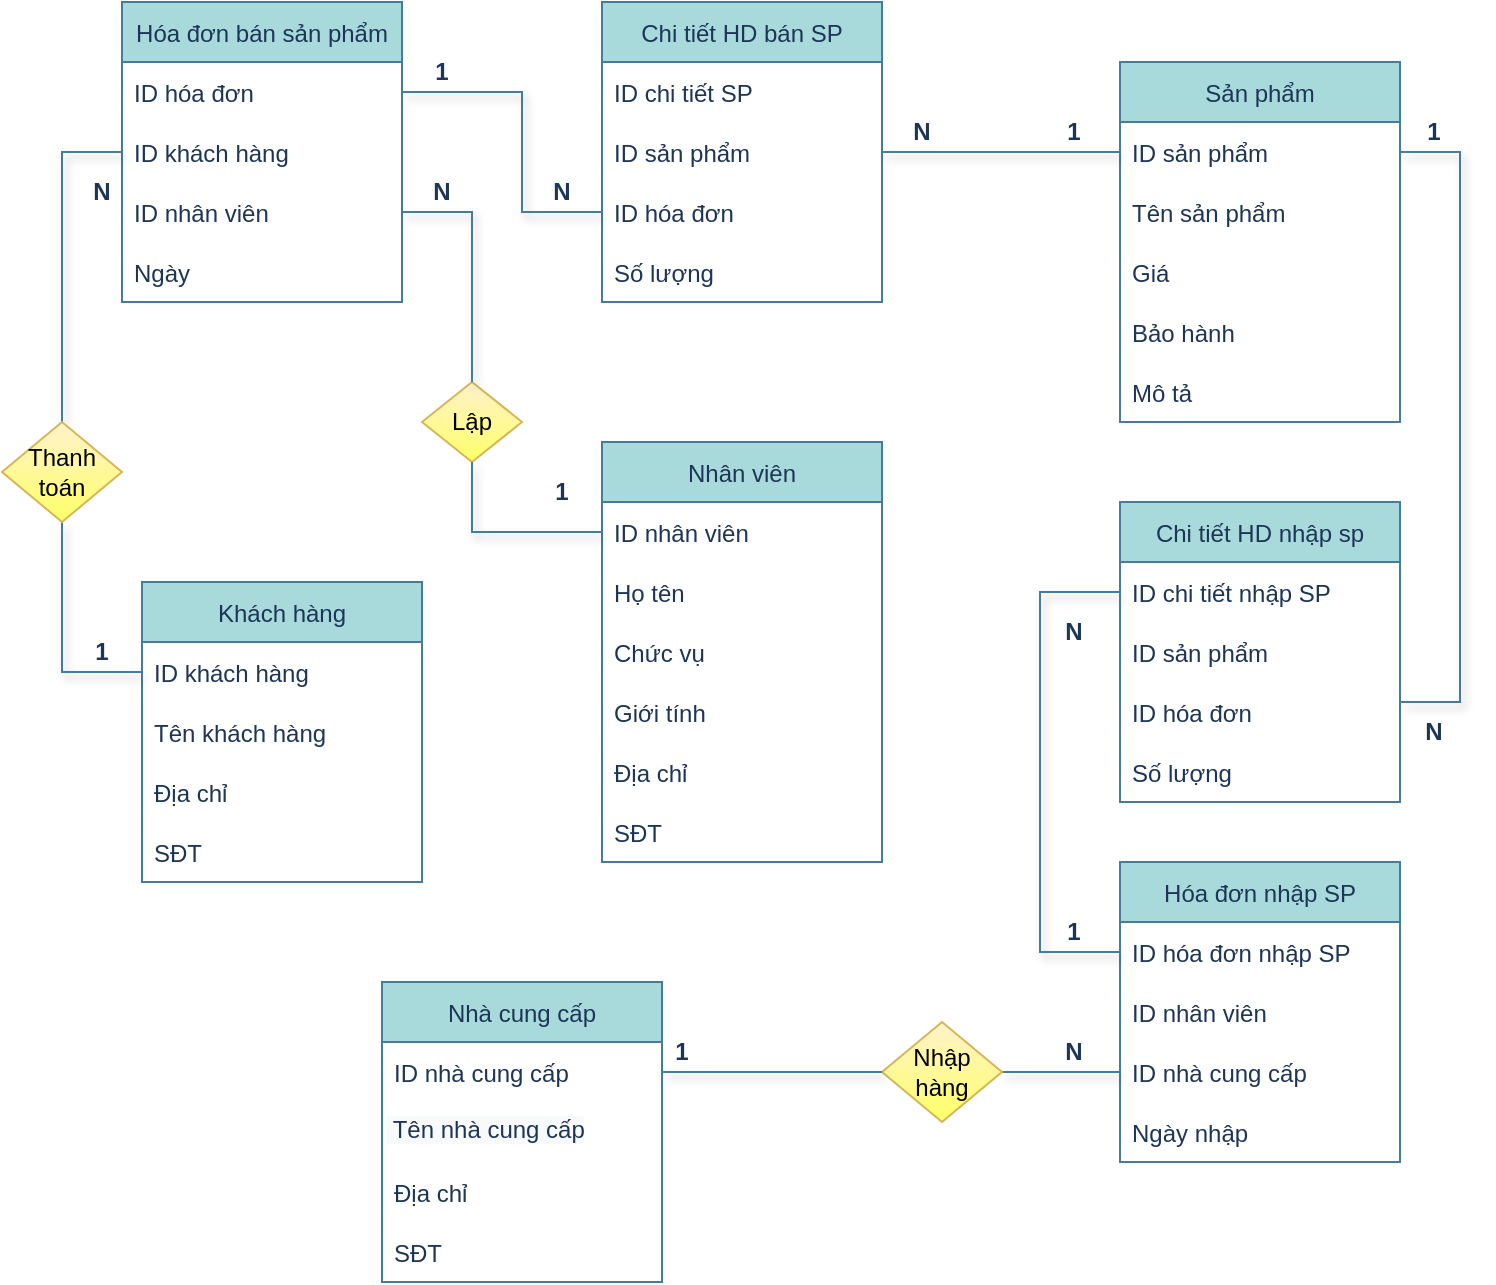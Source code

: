 <mxfile version="16.2.4" type="github">
  <diagram id="dGMib69D_cBfETXL7jhn" name="Page-1">
    <mxGraphModel dx="1038" dy="513" grid="1" gridSize="10" guides="1" tooltips="1" connect="1" arrows="1" fold="1" page="1" pageScale="1" pageWidth="827" pageHeight="1169" background="#FFFFFF" math="0" shadow="0">
      <root>
        <mxCell id="0" />
        <mxCell id="1" parent="0" />
        <mxCell id="uv5CzfROaBmRkuvhpo79-32" value="Hóa đơn bán sản phẩm" style="swimlane;fontStyle=0;childLayout=stackLayout;horizontal=1;startSize=30;horizontalStack=0;resizeParent=1;resizeParentMax=0;resizeLast=0;collapsible=1;marginBottom=0;fillColor=#A8DADC;strokeColor=#457B9D;fontColor=#1D3557;" parent="1" vertex="1">
          <mxGeometry x="94" y="20" width="140" height="150" as="geometry">
            <mxRectangle x="40" y="40" width="140" height="30" as="alternateBounds" />
          </mxGeometry>
        </mxCell>
        <mxCell id="uv5CzfROaBmRkuvhpo79-33" value="ID hóa đơn" style="text;strokeColor=none;fillColor=none;align=left;verticalAlign=middle;spacingLeft=4;spacingRight=4;overflow=hidden;points=[[0,0.5],[1,0.5]];portConstraint=eastwest;rotatable=0;fontColor=#1D3557;" parent="uv5CzfROaBmRkuvhpo79-32" vertex="1">
          <mxGeometry y="30" width="140" height="30" as="geometry" />
        </mxCell>
        <mxCell id="uv5CzfROaBmRkuvhpo79-35" value="ID khách hàng" style="text;strokeColor=none;fillColor=none;align=left;verticalAlign=middle;spacingLeft=4;spacingRight=4;overflow=hidden;points=[[0,0.5],[1,0.5]];portConstraint=eastwest;rotatable=0;fontColor=#1D3557;" parent="uv5CzfROaBmRkuvhpo79-32" vertex="1">
          <mxGeometry y="60" width="140" height="30" as="geometry" />
        </mxCell>
        <mxCell id="uv5CzfROaBmRkuvhpo79-34" value="ID nhân viên" style="text;strokeColor=none;fillColor=none;align=left;verticalAlign=middle;spacingLeft=4;spacingRight=4;overflow=hidden;points=[[0,0.5],[1,0.5]];portConstraint=eastwest;rotatable=0;fontColor=#1D3557;" parent="uv5CzfROaBmRkuvhpo79-32" vertex="1">
          <mxGeometry y="90" width="140" height="30" as="geometry" />
        </mxCell>
        <mxCell id="uv5CzfROaBmRkuvhpo79-85" value="Ngày" style="text;strokeColor=none;fillColor=none;align=left;verticalAlign=middle;spacingLeft=4;spacingRight=4;overflow=hidden;points=[[0,0.5],[1,0.5]];portConstraint=eastwest;rotatable=0;fontColor=#1D3557;" parent="uv5CzfROaBmRkuvhpo79-32" vertex="1">
          <mxGeometry y="120" width="140" height="30" as="geometry" />
        </mxCell>
        <mxCell id="uv5CzfROaBmRkuvhpo79-40" value="Hóa đơn nhập SP" style="swimlane;fontStyle=0;childLayout=stackLayout;horizontal=1;startSize=30;horizontalStack=0;resizeParent=1;resizeParentMax=0;resizeLast=0;collapsible=1;marginBottom=0;fillColor=#A8DADC;strokeColor=#457B9D;fontColor=#1D3557;" parent="1" vertex="1">
          <mxGeometry x="593" y="450" width="140" height="150" as="geometry">
            <mxRectangle x="610" y="600" width="170" height="30" as="alternateBounds" />
          </mxGeometry>
        </mxCell>
        <mxCell id="uv5CzfROaBmRkuvhpo79-41" value="ID hóa đơn nhập SP" style="text;strokeColor=none;fillColor=none;align=left;verticalAlign=middle;spacingLeft=4;spacingRight=4;overflow=hidden;points=[[0,0.5],[1,0.5]];portConstraint=eastwest;rotatable=0;fontColor=#1D3557;" parent="uv5CzfROaBmRkuvhpo79-40" vertex="1">
          <mxGeometry y="30" width="140" height="30" as="geometry" />
        </mxCell>
        <mxCell id="uv5CzfROaBmRkuvhpo79-42" value="ID nhân viên" style="text;strokeColor=none;fillColor=none;align=left;verticalAlign=middle;spacingLeft=4;spacingRight=4;overflow=hidden;points=[[0,0.5],[1,0.5]];portConstraint=eastwest;rotatable=0;fontColor=#1D3557;" parent="uv5CzfROaBmRkuvhpo79-40" vertex="1">
          <mxGeometry y="60" width="140" height="30" as="geometry" />
        </mxCell>
        <mxCell id="L0eSTbh8aa3jM8EI-2dH-5" value="ID nhà cung cấp" style="text;strokeColor=none;fillColor=none;align=left;verticalAlign=middle;spacingLeft=4;spacingRight=4;overflow=hidden;points=[[0,0.5],[1,0.5]];portConstraint=eastwest;rotatable=0;fontColor=#1D3557;" vertex="1" parent="uv5CzfROaBmRkuvhpo79-40">
          <mxGeometry y="90" width="140" height="30" as="geometry" />
        </mxCell>
        <mxCell id="uv5CzfROaBmRkuvhpo79-43" value="Ngày nhập" style="text;strokeColor=none;fillColor=none;align=left;verticalAlign=middle;spacingLeft=4;spacingRight=4;overflow=hidden;points=[[0,0.5],[1,0.5]];portConstraint=eastwest;rotatable=0;fontColor=#1D3557;" parent="uv5CzfROaBmRkuvhpo79-40" vertex="1">
          <mxGeometry y="120" width="140" height="30" as="geometry" />
        </mxCell>
        <mxCell id="uv5CzfROaBmRkuvhpo79-44" value="Chi tiết HD bán SP" style="swimlane;fontStyle=0;childLayout=stackLayout;horizontal=1;startSize=30;horizontalStack=0;resizeParent=1;resizeParentMax=0;resizeLast=0;collapsible=1;marginBottom=0;fillColor=#A8DADC;strokeColor=#457B9D;fontColor=#1D3557;" parent="1" vertex="1">
          <mxGeometry x="334" y="20" width="140" height="150" as="geometry">
            <mxRectangle x="390" y="30" width="140" height="50" as="alternateBounds" />
          </mxGeometry>
        </mxCell>
        <mxCell id="uv5CzfROaBmRkuvhpo79-45" value="ID chi tiết SP" style="text;strokeColor=none;fillColor=none;align=left;verticalAlign=middle;spacingLeft=4;spacingRight=4;overflow=hidden;points=[[0,0.5],[1,0.5]];portConstraint=eastwest;rotatable=0;fontColor=#1D3557;" parent="uv5CzfROaBmRkuvhpo79-44" vertex="1">
          <mxGeometry y="30" width="140" height="30" as="geometry" />
        </mxCell>
        <mxCell id="uv5CzfROaBmRkuvhpo79-46" value="ID sản phẩm" style="text;strokeColor=none;fillColor=none;align=left;verticalAlign=middle;spacingLeft=4;spacingRight=4;overflow=hidden;points=[[0,0.5],[1,0.5]];portConstraint=eastwest;rotatable=0;fontColor=#1D3557;" parent="uv5CzfROaBmRkuvhpo79-44" vertex="1">
          <mxGeometry y="60" width="140" height="30" as="geometry" />
        </mxCell>
        <mxCell id="L0eSTbh8aa3jM8EI-2dH-1" value="ID hóa đơn" style="text;strokeColor=none;fillColor=none;align=left;verticalAlign=middle;spacingLeft=4;spacingRight=4;overflow=hidden;points=[[0,0.5],[1,0.5]];portConstraint=eastwest;rotatable=0;fontColor=#1D3557;" vertex="1" parent="uv5CzfROaBmRkuvhpo79-44">
          <mxGeometry y="90" width="140" height="30" as="geometry" />
        </mxCell>
        <mxCell id="uv5CzfROaBmRkuvhpo79-47" value="Số lượng" style="text;strokeColor=none;fillColor=none;align=left;verticalAlign=middle;spacingLeft=4;spacingRight=4;overflow=hidden;points=[[0,0.5],[1,0.5]];portConstraint=eastwest;rotatable=0;fontColor=#1D3557;" parent="uv5CzfROaBmRkuvhpo79-44" vertex="1">
          <mxGeometry y="120" width="140" height="30" as="geometry" />
        </mxCell>
        <mxCell id="uv5CzfROaBmRkuvhpo79-64" value="Nhân viên" style="swimlane;fontStyle=0;childLayout=stackLayout;horizontal=1;startSize=30;horizontalStack=0;resizeParent=1;resizeParentMax=0;resizeLast=0;collapsible=1;marginBottom=0;fillColor=#A8DADC;strokeColor=#457B9D;fontColor=#1D3557;" parent="1" vertex="1">
          <mxGeometry x="334" y="240" width="140" height="210" as="geometry">
            <mxRectangle x="50" y="910" width="90" height="30" as="alternateBounds" />
          </mxGeometry>
        </mxCell>
        <mxCell id="uv5CzfROaBmRkuvhpo79-65" value="ID nhân viên " style="text;strokeColor=none;fillColor=none;align=left;verticalAlign=middle;spacingLeft=4;spacingRight=4;overflow=hidden;points=[[0,0.5],[1,0.5]];portConstraint=eastwest;rotatable=0;fontColor=#1D3557;" parent="uv5CzfROaBmRkuvhpo79-64" vertex="1">
          <mxGeometry y="30" width="140" height="30" as="geometry" />
        </mxCell>
        <mxCell id="uv5CzfROaBmRkuvhpo79-89" value="Họ tên" style="text;strokeColor=none;fillColor=none;align=left;verticalAlign=middle;spacingLeft=4;spacingRight=4;overflow=hidden;points=[[0,0.5],[1,0.5]];portConstraint=eastwest;rotatable=0;fontColor=#1D3557;" parent="uv5CzfROaBmRkuvhpo79-64" vertex="1">
          <mxGeometry y="60" width="140" height="30" as="geometry" />
        </mxCell>
        <mxCell id="uv5CzfROaBmRkuvhpo79-87" value="Chức vụ" style="text;strokeColor=none;fillColor=none;align=left;verticalAlign=middle;spacingLeft=4;spacingRight=4;overflow=hidden;points=[[0,0.5],[1,0.5]];portConstraint=eastwest;rotatable=0;fontColor=#1D3557;" parent="uv5CzfROaBmRkuvhpo79-64" vertex="1">
          <mxGeometry y="90" width="140" height="30" as="geometry" />
        </mxCell>
        <mxCell id="uv5CzfROaBmRkuvhpo79-88" value="Giới tính" style="text;strokeColor=none;fillColor=none;align=left;verticalAlign=middle;spacingLeft=4;spacingRight=4;overflow=hidden;points=[[0,0.5],[1,0.5]];portConstraint=eastwest;rotatable=0;fontColor=#1D3557;" parent="uv5CzfROaBmRkuvhpo79-64" vertex="1">
          <mxGeometry y="120" width="140" height="30" as="geometry" />
        </mxCell>
        <mxCell id="uv5CzfROaBmRkuvhpo79-66" value="Địa chỉ" style="text;strokeColor=none;fillColor=none;align=left;verticalAlign=middle;spacingLeft=4;spacingRight=4;overflow=hidden;points=[[0,0.5],[1,0.5]];portConstraint=eastwest;rotatable=0;fontColor=#1D3557;" parent="uv5CzfROaBmRkuvhpo79-64" vertex="1">
          <mxGeometry y="150" width="140" height="30" as="geometry" />
        </mxCell>
        <mxCell id="uv5CzfROaBmRkuvhpo79-67" value="SĐT" style="text;strokeColor=none;fillColor=none;align=left;verticalAlign=middle;spacingLeft=4;spacingRight=4;overflow=hidden;points=[[0,0.5],[1,0.5]];portConstraint=eastwest;rotatable=0;fontColor=#1D3557;" parent="uv5CzfROaBmRkuvhpo79-64" vertex="1">
          <mxGeometry y="180" width="140" height="30" as="geometry" />
        </mxCell>
        <mxCell id="uv5CzfROaBmRkuvhpo79-90" value="Sản phẩm" style="swimlane;fontStyle=0;childLayout=stackLayout;horizontal=1;startSize=30;horizontalStack=0;resizeParent=1;resizeParentMax=0;resizeLast=0;collapsible=1;marginBottom=0;fillColor=#A8DADC;strokeColor=#457B9D;fontColor=#1D3557;" parent="1" vertex="1">
          <mxGeometry x="593" y="50" width="140" height="180" as="geometry">
            <mxRectangle x="460" y="350" width="90" height="30" as="alternateBounds" />
          </mxGeometry>
        </mxCell>
        <mxCell id="uv5CzfROaBmRkuvhpo79-91" value="ID sản phẩm" style="text;strokeColor=none;fillColor=none;align=left;verticalAlign=middle;spacingLeft=4;spacingRight=4;overflow=hidden;points=[[0,0.5],[1,0.5]];portConstraint=eastwest;rotatable=0;fontColor=#1D3557;" parent="uv5CzfROaBmRkuvhpo79-90" vertex="1">
          <mxGeometry y="30" width="140" height="30" as="geometry" />
        </mxCell>
        <mxCell id="uv5CzfROaBmRkuvhpo79-92" value="Tên sản phẩm   " style="text;strokeColor=none;fillColor=none;align=left;verticalAlign=middle;spacingLeft=4;spacingRight=4;overflow=hidden;points=[[0,0.5],[1,0.5]];portConstraint=eastwest;rotatable=0;fontColor=#1D3557;" parent="uv5CzfROaBmRkuvhpo79-90" vertex="1">
          <mxGeometry y="60" width="140" height="30" as="geometry" />
        </mxCell>
        <mxCell id="L0eSTbh8aa3jM8EI-2dH-3" value="Giá" style="text;strokeColor=none;fillColor=none;align=left;verticalAlign=middle;spacingLeft=4;spacingRight=4;overflow=hidden;points=[[0,0.5],[1,0.5]];portConstraint=eastwest;rotatable=0;fontColor=#1D3557;" vertex="1" parent="uv5CzfROaBmRkuvhpo79-90">
          <mxGeometry y="90" width="140" height="30" as="geometry" />
        </mxCell>
        <mxCell id="uv5CzfROaBmRkuvhpo79-93" value="Bảo hành" style="text;strokeColor=none;fillColor=none;align=left;verticalAlign=middle;spacingLeft=4;spacingRight=4;overflow=hidden;points=[[0,0.5],[1,0.5]];portConstraint=eastwest;rotatable=0;fontColor=#1D3557;" parent="uv5CzfROaBmRkuvhpo79-90" vertex="1">
          <mxGeometry y="120" width="140" height="30" as="geometry" />
        </mxCell>
        <mxCell id="L0eSTbh8aa3jM8EI-2dH-4" value="Mô tả" style="text;strokeColor=none;fillColor=none;align=left;verticalAlign=middle;spacingLeft=4;spacingRight=4;overflow=hidden;points=[[0,0.5],[1,0.5]];portConstraint=eastwest;rotatable=0;fontColor=#1D3557;" vertex="1" parent="uv5CzfROaBmRkuvhpo79-90">
          <mxGeometry y="150" width="140" height="30" as="geometry" />
        </mxCell>
        <mxCell id="uv5CzfROaBmRkuvhpo79-140" value="Khách hàng" style="swimlane;fontStyle=0;childLayout=stackLayout;horizontal=1;startSize=30;horizontalStack=0;resizeParent=1;resizeParentMax=0;resizeLast=0;collapsible=1;marginBottom=0;fillColor=#A8DADC;strokeColor=#457B9D;fontColor=#1D3557;" parent="1" vertex="1">
          <mxGeometry x="104" y="310" width="140" height="150" as="geometry">
            <mxRectangle x="210" y="305" width="100" height="30" as="alternateBounds" />
          </mxGeometry>
        </mxCell>
        <mxCell id="uv5CzfROaBmRkuvhpo79-141" value="ID khách hàng" style="text;strokeColor=none;fillColor=none;align=left;verticalAlign=middle;spacingLeft=4;spacingRight=4;overflow=hidden;points=[[0,0.5],[1,0.5]];portConstraint=eastwest;rotatable=0;startSize=30;fontColor=#1D3557;" parent="uv5CzfROaBmRkuvhpo79-140" vertex="1">
          <mxGeometry y="30" width="140" height="30" as="geometry" />
        </mxCell>
        <mxCell id="uv5CzfROaBmRkuvhpo79-144" value="Tên khách hàng" style="text;strokeColor=none;fillColor=none;align=left;verticalAlign=middle;spacingLeft=4;spacingRight=4;overflow=hidden;points=[[0,0.5],[1,0.5]];portConstraint=eastwest;rotatable=0;startSize=30;fontColor=#1D3557;" parent="uv5CzfROaBmRkuvhpo79-140" vertex="1">
          <mxGeometry y="60" width="140" height="30" as="geometry" />
        </mxCell>
        <mxCell id="uv5CzfROaBmRkuvhpo79-142" value="Địa chỉ" style="text;strokeColor=none;fillColor=none;align=left;verticalAlign=middle;spacingLeft=4;spacingRight=4;overflow=hidden;points=[[0,0.5],[1,0.5]];portConstraint=eastwest;rotatable=0;startSize=30;fontColor=#1D3557;" parent="uv5CzfROaBmRkuvhpo79-140" vertex="1">
          <mxGeometry y="90" width="140" height="30" as="geometry" />
        </mxCell>
        <mxCell id="uv5CzfROaBmRkuvhpo79-143" value="SĐT" style="text;strokeColor=none;fillColor=none;align=left;verticalAlign=middle;spacingLeft=4;spacingRight=4;overflow=hidden;points=[[0,0.5],[1,0.5]];portConstraint=eastwest;rotatable=0;startSize=30;fontColor=#1D3557;" parent="uv5CzfROaBmRkuvhpo79-140" vertex="1">
          <mxGeometry y="120" width="140" height="30" as="geometry" />
        </mxCell>
        <mxCell id="uv5CzfROaBmRkuvhpo79-146" value="Nhà cung cấp" style="swimlane;fontStyle=0;childLayout=stackLayout;horizontal=1;startSize=30;horizontalStack=0;resizeParent=1;resizeParentMax=0;resizeLast=0;collapsible=1;marginBottom=0;fillColor=#A8DADC;strokeColor=#457B9D;fontColor=#1D3557;" parent="1" vertex="1">
          <mxGeometry x="224" y="510" width="140" height="150" as="geometry">
            <mxRectangle x="570" y="40" width="110" height="30" as="alternateBounds" />
          </mxGeometry>
        </mxCell>
        <mxCell id="uv5CzfROaBmRkuvhpo79-147" value="ID nhà cung cấp" style="text;strokeColor=none;fillColor=none;align=left;verticalAlign=middle;spacingLeft=4;spacingRight=4;overflow=hidden;points=[[0,0.5],[1,0.5]];portConstraint=eastwest;rotatable=0;startSize=30;fontColor=#1D3557;" parent="uv5CzfROaBmRkuvhpo79-146" vertex="1">
          <mxGeometry y="30" width="140" height="30" as="geometry" />
        </mxCell>
        <mxCell id="L0eSTbh8aa3jM8EI-2dH-2" value="&lt;span style=&quot;color: rgb(29 , 53 , 87) ; font-family: &amp;#34;helvetica&amp;#34; ; font-size: 12px ; font-style: normal ; font-weight: 400 ; letter-spacing: normal ; text-align: left ; text-indent: 0px ; text-transform: none ; word-spacing: 0px ; background-color: rgb(248 , 249 , 250) ; display: inline ; float: none&quot;&gt;&amp;nbsp;Tên nhà cung cấp&lt;/span&gt;" style="text;whiteSpace=wrap;html=1;" vertex="1" parent="uv5CzfROaBmRkuvhpo79-146">
          <mxGeometry y="60" width="140" height="30" as="geometry" />
        </mxCell>
        <mxCell id="uv5CzfROaBmRkuvhpo79-148" value="Địa chỉ" style="text;strokeColor=none;fillColor=none;align=left;verticalAlign=middle;spacingLeft=4;spacingRight=4;overflow=hidden;points=[[0,0.5],[1,0.5]];portConstraint=eastwest;rotatable=0;startSize=30;fontColor=#1D3557;" parent="uv5CzfROaBmRkuvhpo79-146" vertex="1">
          <mxGeometry y="90" width="140" height="30" as="geometry" />
        </mxCell>
        <mxCell id="uv5CzfROaBmRkuvhpo79-149" value="SĐT" style="text;strokeColor=none;fillColor=none;align=left;verticalAlign=middle;spacingLeft=4;spacingRight=4;overflow=hidden;points=[[0,0.5],[1,0.5]];portConstraint=eastwest;rotatable=0;startSize=30;fontColor=#1D3557;" parent="uv5CzfROaBmRkuvhpo79-146" vertex="1">
          <mxGeometry y="120" width="140" height="30" as="geometry" />
        </mxCell>
        <mxCell id="pMQHemcvJotVO2MOoGLu-8" value="" style="endArrow=none;html=1;rounded=0;shadow=1;labelBackgroundColor=#F1FAEE;strokeColor=#457B9D;fontColor=#1D3557;entryX=0;entryY=0.5;entryDx=0;entryDy=0;exitX=0.5;exitY=0;exitDx=0;exitDy=0;" parent="1" source="pMQHemcvJotVO2MOoGLu-76" target="uv5CzfROaBmRkuvhpo79-35" edge="1">
          <mxGeometry width="50" height="50" relative="1" as="geometry">
            <mxPoint x="234" y="100" as="sourcePoint" />
            <mxPoint x="414" y="130" as="targetPoint" />
            <Array as="points">
              <mxPoint x="64" y="95" />
            </Array>
          </mxGeometry>
        </mxCell>
        <mxCell id="pMQHemcvJotVO2MOoGLu-9" value="" style="endArrow=none;html=1;rounded=0;shadow=1;entryX=0.5;entryY=1;entryDx=0;entryDy=0;labelBackgroundColor=#F1FAEE;strokeColor=#457B9D;fontColor=#1D3557;exitX=0;exitY=0.5;exitDx=0;exitDy=0;" parent="1" source="uv5CzfROaBmRkuvhpo79-141" target="pMQHemcvJotVO2MOoGLu-76" edge="1">
          <mxGeometry width="50" height="50" relative="1" as="geometry">
            <mxPoint x="204" y="95" as="sourcePoint" />
            <mxPoint x="534" y="45" as="targetPoint" />
            <Array as="points">
              <mxPoint x="64" y="355" />
            </Array>
          </mxGeometry>
        </mxCell>
        <mxCell id="pMQHemcvJotVO2MOoGLu-10" value="Lập" style="rhombus;whiteSpace=wrap;html=1;fillColor=#fff2cc;strokeColor=#d6b656;gradientColor=#FFFF66;" parent="1" vertex="1">
          <mxGeometry x="244" y="210" width="50" height="40" as="geometry" />
        </mxCell>
        <mxCell id="pMQHemcvJotVO2MOoGLu-11" value="" style="endArrow=none;html=1;rounded=0;shadow=1;exitX=0.5;exitY=0;exitDx=0;exitDy=0;labelBackgroundColor=#F1FAEE;strokeColor=#457B9D;fontColor=#1D3557;entryX=1;entryY=0.5;entryDx=0;entryDy=0;" parent="1" source="pMQHemcvJotVO2MOoGLu-10" target="uv5CzfROaBmRkuvhpo79-34" edge="1">
          <mxGeometry width="50" height="50" relative="1" as="geometry">
            <mxPoint x="404" y="310" as="sourcePoint" />
            <mxPoint x="104" y="410" as="targetPoint" />
            <Array as="points">
              <mxPoint x="269" y="125" />
            </Array>
          </mxGeometry>
        </mxCell>
        <mxCell id="pMQHemcvJotVO2MOoGLu-12" value="" style="endArrow=none;html=1;rounded=0;shadow=1;entryX=0.5;entryY=1;entryDx=0;entryDy=0;exitX=0;exitY=0.5;exitDx=0;exitDy=0;labelBackgroundColor=#F1FAEE;strokeColor=#457B9D;fontColor=#1D3557;" parent="1" source="uv5CzfROaBmRkuvhpo79-65" target="pMQHemcvJotVO2MOoGLu-10" edge="1">
          <mxGeometry width="50" height="50" relative="1" as="geometry">
            <mxPoint x="89" y="730" as="sourcePoint" />
            <mxPoint x="464" y="620" as="targetPoint" />
            <Array as="points">
              <mxPoint x="269" y="285" />
            </Array>
          </mxGeometry>
        </mxCell>
        <mxCell id="pMQHemcvJotVO2MOoGLu-22" value="" style="endArrow=none;html=1;rounded=0;shadow=1;startSize=50;labelBackgroundColor=#F1FAEE;strokeColor=#457B9D;fontColor=#1D3557;exitX=1;exitY=0.5;exitDx=0;exitDy=0;entryX=0;entryY=0.5;entryDx=0;entryDy=0;startArrow=none;" parent="1" source="L0eSTbh8aa3jM8EI-2dH-13" target="L0eSTbh8aa3jM8EI-2dH-5" edge="1">
          <mxGeometry width="50" height="50" relative="1" as="geometry">
            <mxPoint x="674" y="370" as="sourcePoint" />
            <mxPoint x="584" y="370" as="targetPoint" />
            <Array as="points" />
          </mxGeometry>
        </mxCell>
        <mxCell id="pMQHemcvJotVO2MOoGLu-39" value="" style="endArrow=none;html=1;rounded=0;shadow=1;labelBackgroundColor=#F1FAEE;strokeColor=#457B9D;fontColor=#1D3557;exitX=0;exitY=0.5;exitDx=0;exitDy=0;entryX=0;entryY=0.5;entryDx=0;entryDy=0;" parent="1" source="uv5CzfROaBmRkuvhpo79-41" target="L0eSTbh8aa3jM8EI-2dH-24" edge="1">
          <mxGeometry width="50" height="50" relative="1" as="geometry">
            <mxPoint x="503" y="545" as="sourcePoint" />
            <mxPoint x="443" y="230" as="targetPoint" />
            <Array as="points">
              <mxPoint x="553" y="495" />
              <mxPoint x="553" y="315" />
            </Array>
          </mxGeometry>
        </mxCell>
        <mxCell id="pMQHemcvJotVO2MOoGLu-76" value="Thanh toán" style="rhombus;whiteSpace=wrap;html=1;fillColor=#fff2cc;strokeColor=#d6b656;gradientColor=#FFFF66;" parent="1" vertex="1">
          <mxGeometry x="34" y="230" width="60" height="50" as="geometry" />
        </mxCell>
        <mxCell id="pMQHemcvJotVO2MOoGLu-105" value="1" style="text;html=1;strokeColor=none;fillColor=none;align=center;verticalAlign=middle;whiteSpace=wrap;rounded=0;fontColor=#1D3557;fontStyle=1" parent="1" vertex="1">
          <mxGeometry x="224" y="40" width="60" height="30" as="geometry" />
        </mxCell>
        <mxCell id="pMQHemcvJotVO2MOoGLu-106" value="N" style="text;html=1;strokeColor=none;fillColor=none;align=center;verticalAlign=middle;whiteSpace=wrap;rounded=0;fontColor=#1D3557;fontStyle=1" parent="1" vertex="1">
          <mxGeometry x="284" y="100" width="60" height="30" as="geometry" />
        </mxCell>
        <mxCell id="pMQHemcvJotVO2MOoGLu-1" value="" style="endArrow=none;html=1;rounded=0;entryX=0;entryY=0.5;entryDx=0;entryDy=0;exitX=1;exitY=0.5;exitDx=0;exitDy=0;shadow=1;labelBackgroundColor=#F1FAEE;strokeColor=#457B9D;fontColor=#1D3557;" parent="1" source="uv5CzfROaBmRkuvhpo79-33" target="L0eSTbh8aa3jM8EI-2dH-1" edge="1">
          <mxGeometry width="50" height="50" relative="1" as="geometry">
            <mxPoint x="404" y="150" as="sourcePoint" />
            <mxPoint x="184" y="187.5" as="targetPoint" />
            <Array as="points">
              <mxPoint x="294" y="65" />
              <mxPoint x="294" y="125" />
            </Array>
          </mxGeometry>
        </mxCell>
        <mxCell id="L0eSTbh8aa3jM8EI-2dH-10" value="" style="endArrow=none;html=1;rounded=0;entryX=0;entryY=0.5;entryDx=0;entryDy=0;exitX=1;exitY=0.5;exitDx=0;exitDy=0;shadow=1;labelBackgroundColor=#F1FAEE;strokeColor=#457B9D;fontColor=#1D3557;" edge="1" parent="1" source="uv5CzfROaBmRkuvhpo79-46" target="uv5CzfROaBmRkuvhpo79-91">
          <mxGeometry width="50" height="50" relative="1" as="geometry">
            <mxPoint x="414" y="125" as="sourcePoint" />
            <mxPoint x="524" y="165" as="targetPoint" />
            <Array as="points" />
          </mxGeometry>
        </mxCell>
        <mxCell id="L0eSTbh8aa3jM8EI-2dH-18" value="1" style="text;html=1;strokeColor=none;fillColor=none;align=center;verticalAlign=middle;whiteSpace=wrap;rounded=0;fontColor=#1D3557;fontStyle=1" vertex="1" parent="1">
          <mxGeometry x="540" y="70" width="60" height="30" as="geometry" />
        </mxCell>
        <mxCell id="L0eSTbh8aa3jM8EI-2dH-13" value="Nhập hàng" style="rhombus;whiteSpace=wrap;html=1;fillColor=#fff2cc;strokeColor=#d6b656;gradientColor=#FFFF66;" vertex="1" parent="1">
          <mxGeometry x="474" y="530" width="60" height="50" as="geometry" />
        </mxCell>
        <mxCell id="L0eSTbh8aa3jM8EI-2dH-22" value="" style="endArrow=none;html=1;rounded=0;shadow=1;startSize=50;labelBackgroundColor=#F1FAEE;strokeColor=#457B9D;fontColor=#1D3557;exitX=1;exitY=0.5;exitDx=0;exitDy=0;entryX=0;entryY=0.5;entryDx=0;entryDy=0;" edge="1" parent="1" source="uv5CzfROaBmRkuvhpo79-147" target="L0eSTbh8aa3jM8EI-2dH-13">
          <mxGeometry width="50" height="50" relative="1" as="geometry">
            <mxPoint x="564" y="515" as="sourcePoint" />
            <mxPoint x="564" y="385" as="targetPoint" />
            <Array as="points" />
          </mxGeometry>
        </mxCell>
        <mxCell id="L0eSTbh8aa3jM8EI-2dH-23" value="Chi tiết HD nhập sp" style="swimlane;fontStyle=0;childLayout=stackLayout;horizontal=1;startSize=30;horizontalStack=0;resizeParent=1;resizeParentMax=0;resizeLast=0;collapsible=1;marginBottom=0;fillColor=#A8DADC;strokeColor=#457B9D;fontColor=#1D3557;" vertex="1" parent="1">
          <mxGeometry x="593" y="270" width="140" height="150" as="geometry">
            <mxRectangle x="390" y="30" width="140" height="50" as="alternateBounds" />
          </mxGeometry>
        </mxCell>
        <mxCell id="L0eSTbh8aa3jM8EI-2dH-24" value="ID chi tiết nhập SP" style="text;strokeColor=none;fillColor=none;align=left;verticalAlign=middle;spacingLeft=4;spacingRight=4;overflow=hidden;points=[[0,0.5],[1,0.5]];portConstraint=eastwest;rotatable=0;fontColor=#1D3557;" vertex="1" parent="L0eSTbh8aa3jM8EI-2dH-23">
          <mxGeometry y="30" width="140" height="30" as="geometry" />
        </mxCell>
        <mxCell id="L0eSTbh8aa3jM8EI-2dH-25" value="ID sản phẩm" style="text;strokeColor=none;fillColor=none;align=left;verticalAlign=middle;spacingLeft=4;spacingRight=4;overflow=hidden;points=[[0,0.5],[1,0.5]];portConstraint=eastwest;rotatable=0;fontColor=#1D3557;" vertex="1" parent="L0eSTbh8aa3jM8EI-2dH-23">
          <mxGeometry y="60" width="140" height="30" as="geometry" />
        </mxCell>
        <mxCell id="L0eSTbh8aa3jM8EI-2dH-26" value="ID hóa đơn" style="text;strokeColor=none;fillColor=none;align=left;verticalAlign=middle;spacingLeft=4;spacingRight=4;overflow=hidden;points=[[0,0.5],[1,0.5]];portConstraint=eastwest;rotatable=0;fontColor=#1D3557;" vertex="1" parent="L0eSTbh8aa3jM8EI-2dH-23">
          <mxGeometry y="90" width="140" height="30" as="geometry" />
        </mxCell>
        <mxCell id="L0eSTbh8aa3jM8EI-2dH-27" value="Số lượng" style="text;strokeColor=none;fillColor=none;align=left;verticalAlign=middle;spacingLeft=4;spacingRight=4;overflow=hidden;points=[[0,0.5],[1,0.5]];portConstraint=eastwest;rotatable=0;fontColor=#1D3557;" vertex="1" parent="L0eSTbh8aa3jM8EI-2dH-23">
          <mxGeometry y="120" width="140" height="30" as="geometry" />
        </mxCell>
        <mxCell id="L0eSTbh8aa3jM8EI-2dH-28" value="" style="endArrow=none;html=1;rounded=0;shadow=1;labelBackgroundColor=#F1FAEE;strokeColor=#457B9D;fontColor=#1D3557;exitX=1;exitY=0.5;exitDx=0;exitDy=0;" edge="1" parent="1" source="uv5CzfROaBmRkuvhpo79-91">
          <mxGeometry width="50" height="50" relative="1" as="geometry">
            <mxPoint x="603" y="535" as="sourcePoint" />
            <mxPoint x="733" y="370" as="targetPoint" />
            <Array as="points">
              <mxPoint x="763" y="95" />
              <mxPoint x="763" y="370" />
            </Array>
          </mxGeometry>
        </mxCell>
        <mxCell id="L0eSTbh8aa3jM8EI-2dH-32" value="1" style="text;html=1;strokeColor=none;fillColor=none;align=center;verticalAlign=middle;whiteSpace=wrap;rounded=0;fontColor=#1D3557;fontStyle=1" vertex="1" parent="1">
          <mxGeometry x="284" y="250" width="60" height="30" as="geometry" />
        </mxCell>
        <mxCell id="L0eSTbh8aa3jM8EI-2dH-34" value="N" style="text;html=1;strokeColor=none;fillColor=none;align=center;verticalAlign=middle;whiteSpace=wrap;rounded=0;fontColor=#1D3557;fontStyle=1" vertex="1" parent="1">
          <mxGeometry x="464" y="70" width="60" height="30" as="geometry" />
        </mxCell>
        <mxCell id="L0eSTbh8aa3jM8EI-2dH-35" value="N" style="text;html=1;strokeColor=none;fillColor=none;align=center;verticalAlign=middle;whiteSpace=wrap;rounded=0;fontColor=#1D3557;fontStyle=1" vertex="1" parent="1">
          <mxGeometry x="224" y="100" width="60" height="30" as="geometry" />
        </mxCell>
        <mxCell id="L0eSTbh8aa3jM8EI-2dH-37" value="1" style="text;html=1;strokeColor=none;fillColor=none;align=center;verticalAlign=middle;whiteSpace=wrap;rounded=0;fontColor=#1D3557;fontStyle=1" vertex="1" parent="1">
          <mxGeometry x="54" y="330" width="60" height="30" as="geometry" />
        </mxCell>
        <mxCell id="L0eSTbh8aa3jM8EI-2dH-38" value="N" style="text;html=1;strokeColor=none;fillColor=none;align=center;verticalAlign=middle;whiteSpace=wrap;rounded=0;fontColor=#1D3557;fontStyle=1" vertex="1" parent="1">
          <mxGeometry x="54" y="100" width="60" height="30" as="geometry" />
        </mxCell>
        <mxCell id="L0eSTbh8aa3jM8EI-2dH-40" value="1" style="text;html=1;strokeColor=none;fillColor=none;align=center;verticalAlign=middle;whiteSpace=wrap;rounded=0;fontColor=#1D3557;fontStyle=1" vertex="1" parent="1">
          <mxGeometry x="344" y="530" width="60" height="30" as="geometry" />
        </mxCell>
        <mxCell id="L0eSTbh8aa3jM8EI-2dH-41" value="N" style="text;html=1;strokeColor=none;fillColor=none;align=center;verticalAlign=middle;whiteSpace=wrap;rounded=0;fontColor=#1D3557;fontStyle=1" vertex="1" parent="1">
          <mxGeometry x="540" y="530" width="60" height="30" as="geometry" />
        </mxCell>
        <mxCell id="L0eSTbh8aa3jM8EI-2dH-43" value="N" style="text;html=1;strokeColor=none;fillColor=none;align=center;verticalAlign=middle;whiteSpace=wrap;rounded=0;fontColor=#1D3557;fontStyle=1" vertex="1" parent="1">
          <mxGeometry x="540" y="320" width="60" height="30" as="geometry" />
        </mxCell>
        <mxCell id="L0eSTbh8aa3jM8EI-2dH-44" value="1" style="text;html=1;strokeColor=none;fillColor=none;align=center;verticalAlign=middle;whiteSpace=wrap;rounded=0;fontColor=#1D3557;fontStyle=1" vertex="1" parent="1">
          <mxGeometry x="540" y="470" width="60" height="30" as="geometry" />
        </mxCell>
        <mxCell id="L0eSTbh8aa3jM8EI-2dH-45" value="1" style="text;html=1;strokeColor=none;fillColor=none;align=center;verticalAlign=middle;whiteSpace=wrap;rounded=0;fontColor=#1D3557;fontStyle=1" vertex="1" parent="1">
          <mxGeometry x="720" y="70" width="60" height="30" as="geometry" />
        </mxCell>
        <mxCell id="L0eSTbh8aa3jM8EI-2dH-46" value="N" style="text;html=1;strokeColor=none;fillColor=none;align=center;verticalAlign=middle;whiteSpace=wrap;rounded=0;fontColor=#1D3557;fontStyle=1" vertex="1" parent="1">
          <mxGeometry x="720" y="370" width="60" height="30" as="geometry" />
        </mxCell>
      </root>
    </mxGraphModel>
  </diagram>
</mxfile>
